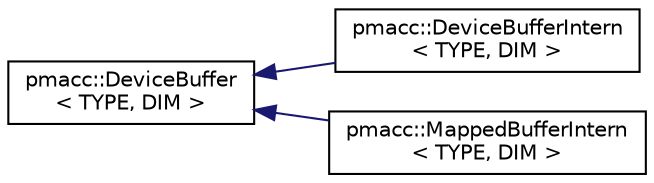 digraph "Graphical Class Hierarchy"
{
 // LATEX_PDF_SIZE
  edge [fontname="Helvetica",fontsize="10",labelfontname="Helvetica",labelfontsize="10"];
  node [fontname="Helvetica",fontsize="10",shape=record];
  rankdir="LR";
  Node0 [label="pmacc::DeviceBuffer\l\< TYPE, DIM \>",height=0.2,width=0.4,color="black", fillcolor="white", style="filled",URL="$classpmacc_1_1_device_buffer.html",tooltip="Interface for a DIM-dimensional Buffer of type TYPE on the device."];
  Node0 -> Node1 [dir="back",color="midnightblue",fontsize="10",style="solid",fontname="Helvetica"];
  Node1 [label="pmacc::DeviceBufferIntern\l\< TYPE, DIM \>",height=0.2,width=0.4,color="black", fillcolor="white", style="filled",URL="$classpmacc_1_1_device_buffer_intern.html",tooltip="Internal device buffer implementation."];
  Node0 -> Node2 [dir="back",color="midnightblue",fontsize="10",style="solid",fontname="Helvetica"];
  Node2 [label="pmacc::MappedBufferIntern\l\< TYPE, DIM \>",height=0.2,width=0.4,color="black", fillcolor="white", style="filled",URL="$classpmacc_1_1_mapped_buffer_intern.html",tooltip="Implementation of the DeviceBuffer interface for cuda mapped memory."];
}
